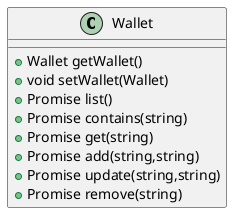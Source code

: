 @startuml
class Wallet{
   + Wallet getWallet()
   + void setWallet(Wallet)
   + Promise list()
   + Promise contains(string)
   + Promise get(string)
   + Promise add(string,string)
   + Promise update(string,string)
   + Promise remove(string)
}
@enduml
